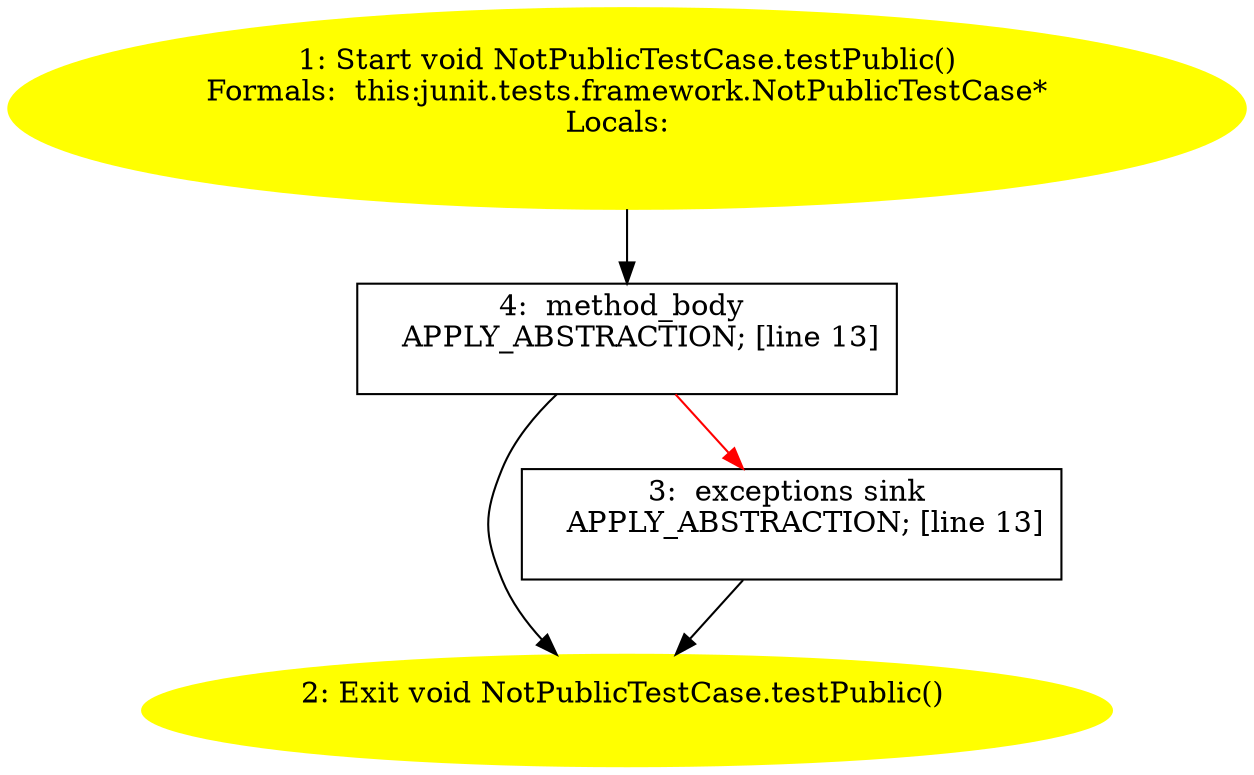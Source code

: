 /* @generated */
digraph cfg {
"junit.tests.framework.NotPublicTestCase.testPublic():void.e56e2becf338b677a981ef1c7ef26f5b_1" [label="1: Start void NotPublicTestCase.testPublic()\nFormals:  this:junit.tests.framework.NotPublicTestCase*\nLocals:  \n  " color=yellow style=filled]
	

	 "junit.tests.framework.NotPublicTestCase.testPublic():void.e56e2becf338b677a981ef1c7ef26f5b_1" -> "junit.tests.framework.NotPublicTestCase.testPublic():void.e56e2becf338b677a981ef1c7ef26f5b_4" ;
"junit.tests.framework.NotPublicTestCase.testPublic():void.e56e2becf338b677a981ef1c7ef26f5b_2" [label="2: Exit void NotPublicTestCase.testPublic() \n  " color=yellow style=filled]
	

"junit.tests.framework.NotPublicTestCase.testPublic():void.e56e2becf338b677a981ef1c7ef26f5b_3" [label="3:  exceptions sink \n   APPLY_ABSTRACTION; [line 13]\n " shape="box"]
	

	 "junit.tests.framework.NotPublicTestCase.testPublic():void.e56e2becf338b677a981ef1c7ef26f5b_3" -> "junit.tests.framework.NotPublicTestCase.testPublic():void.e56e2becf338b677a981ef1c7ef26f5b_2" ;
"junit.tests.framework.NotPublicTestCase.testPublic():void.e56e2becf338b677a981ef1c7ef26f5b_4" [label="4:  method_body \n   APPLY_ABSTRACTION; [line 13]\n " shape="box"]
	

	 "junit.tests.framework.NotPublicTestCase.testPublic():void.e56e2becf338b677a981ef1c7ef26f5b_4" -> "junit.tests.framework.NotPublicTestCase.testPublic():void.e56e2becf338b677a981ef1c7ef26f5b_2" ;
	 "junit.tests.framework.NotPublicTestCase.testPublic():void.e56e2becf338b677a981ef1c7ef26f5b_4" -> "junit.tests.framework.NotPublicTestCase.testPublic():void.e56e2becf338b677a981ef1c7ef26f5b_3" [color="red" ];
}

